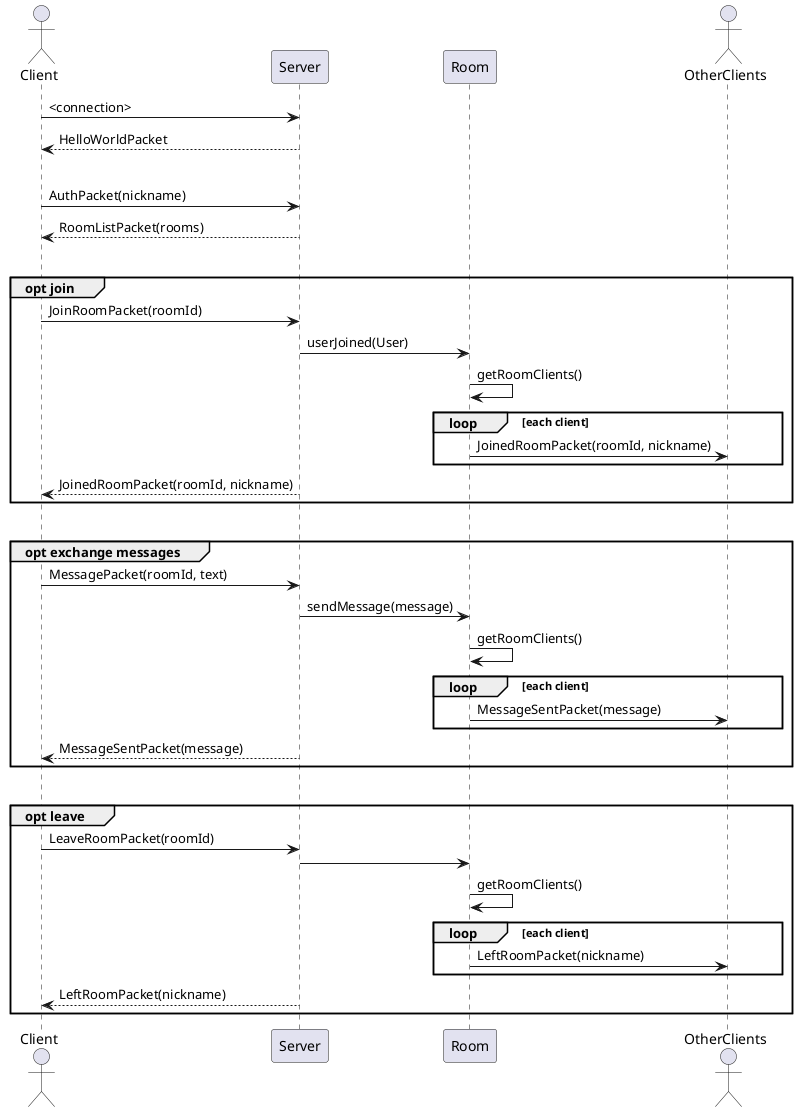 @startuml
actor Client
participant Server
participant Room
actor OtherClients


Client -> Server: <connection>
Client <-- Server: HelloWorldPacket
|||
Client -> Server : AuthPacket(nickname)
Client <-- Server : RoomListPacket(rooms)
|||
group opt join
    Client -> Server : JoinRoomPacket(roomId)
    Server -> Room : userJoined(User)
    Room -> Room : getRoomClients()
    loop each client
        Room -> OtherClients : JoinedRoomPacket(roomId, nickname)
    end
    Client <-- Server : JoinedRoomPacket(roomId, nickname)
end
|||

group opt exchange messages
    Client -> Server : MessagePacket(roomId, text)
    Server -> Room : sendMessage(message)
    Room -> Room : getRoomClients()
    loop each client
    Room -> OtherClients : MessageSentPacket(message)
    end
    Client <-- Server : MessageSentPacket(message)
end
|||
group opt leave
    Client -> Server : LeaveRoomPacket(roomId)
    Server -> Room
    Room -> Room : getRoomClients()
    loop each client
        Room -> OtherClients : LeftRoomPacket(nickname)
    end
    Client <-- Server : LeftRoomPacket(nickname)
end
@enduml